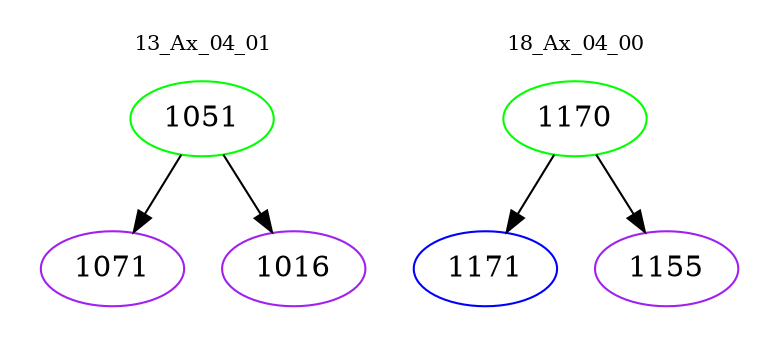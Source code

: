 digraph{
subgraph cluster_0 {
color = white
label = "13_Ax_04_01";
fontsize=10;
T0_1051 [label="1051", color="green"]
T0_1051 -> T0_1071 [color="black"]
T0_1071 [label="1071", color="purple"]
T0_1051 -> T0_1016 [color="black"]
T0_1016 [label="1016", color="purple"]
}
subgraph cluster_1 {
color = white
label = "18_Ax_04_00";
fontsize=10;
T1_1170 [label="1170", color="green"]
T1_1170 -> T1_1171 [color="black"]
T1_1171 [label="1171", color="blue"]
T1_1170 -> T1_1155 [color="black"]
T1_1155 [label="1155", color="purple"]
}
}
